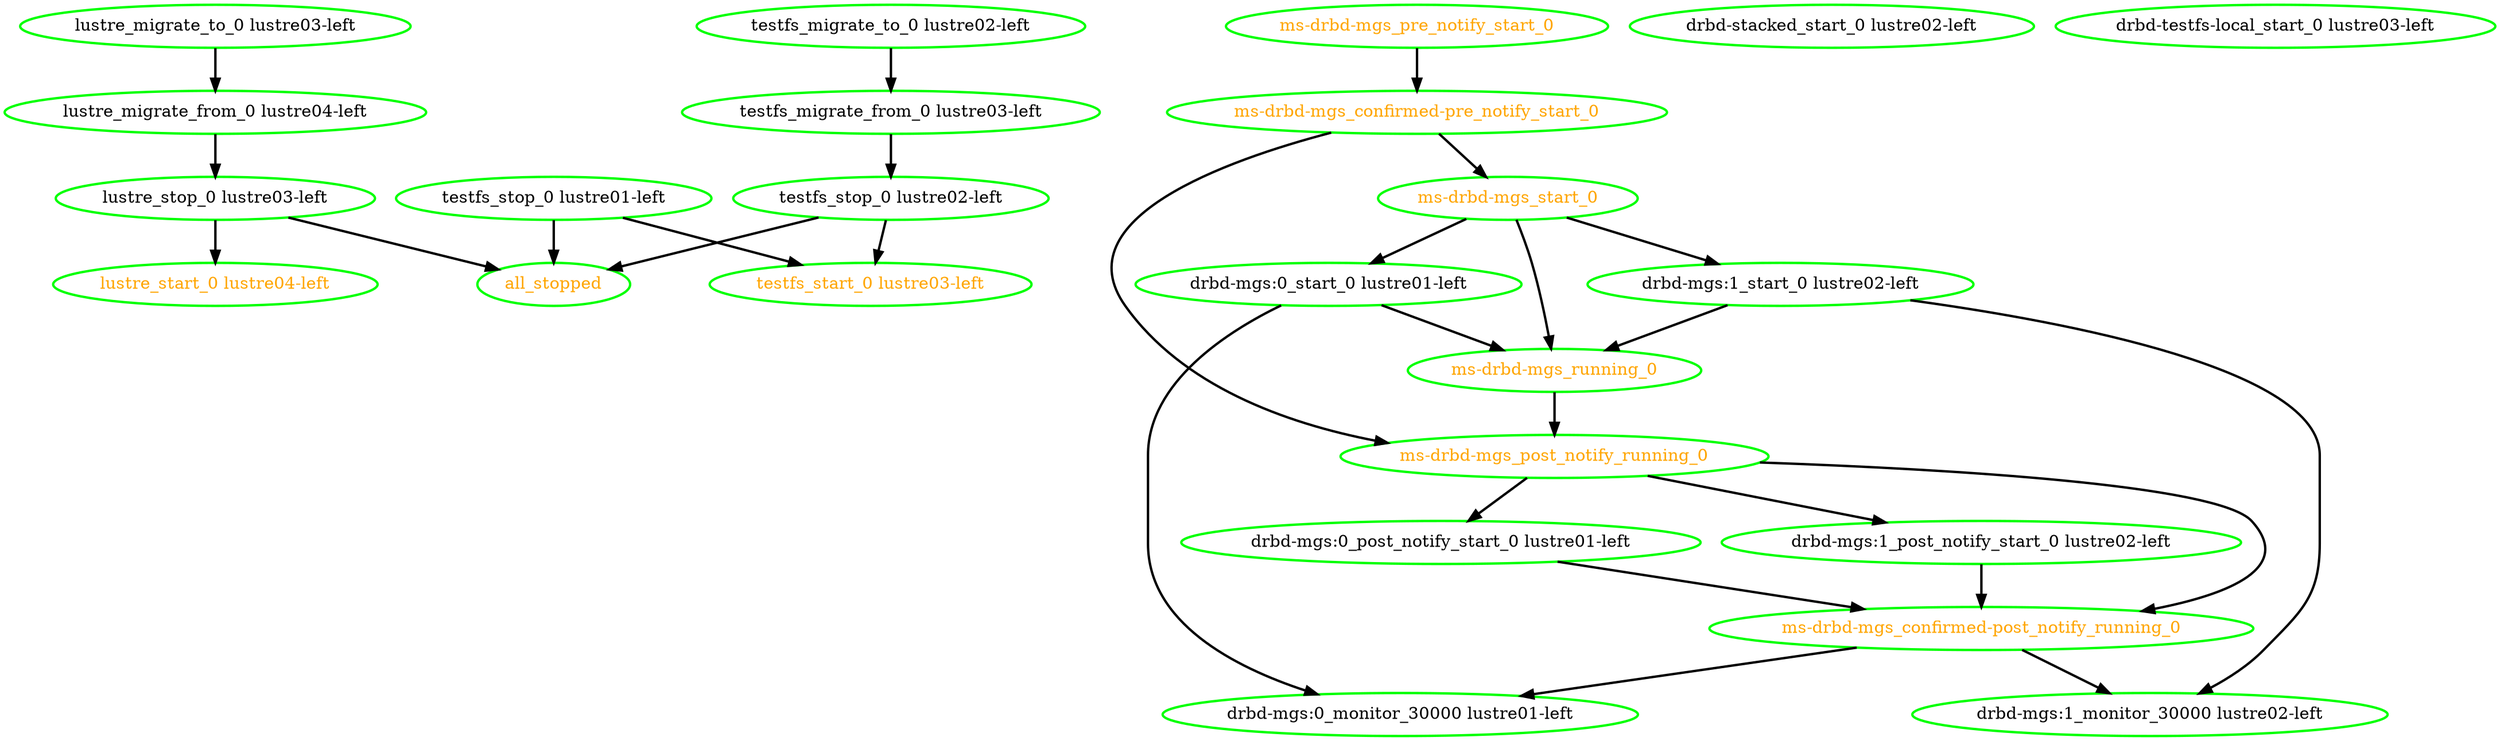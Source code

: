 digraph "g" {
"all_stopped" [ style=bold color="green" fontcolor="orange"]
"drbd-mgs:0_monitor_30000 lustre01-left" [ style=bold color="green" fontcolor="black"]
"drbd-mgs:0_post_notify_start_0 lustre01-left" -> "ms-drbd-mgs_confirmed-post_notify_running_0" [ style = bold]
"drbd-mgs:0_post_notify_start_0 lustre01-left" [ style=bold color="green" fontcolor="black"]
"drbd-mgs:0_start_0 lustre01-left" -> "drbd-mgs:0_monitor_30000 lustre01-left" [ style = bold]
"drbd-mgs:0_start_0 lustre01-left" -> "ms-drbd-mgs_running_0" [ style = bold]
"drbd-mgs:0_start_0 lustre01-left" [ style=bold color="green" fontcolor="black"]
"drbd-mgs:1_monitor_30000 lustre02-left" [ style=bold color="green" fontcolor="black"]
"drbd-mgs:1_post_notify_start_0 lustre02-left" -> "ms-drbd-mgs_confirmed-post_notify_running_0" [ style = bold]
"drbd-mgs:1_post_notify_start_0 lustre02-left" [ style=bold color="green" fontcolor="black"]
"drbd-mgs:1_start_0 lustre02-left" -> "drbd-mgs:1_monitor_30000 lustre02-left" [ style = bold]
"drbd-mgs:1_start_0 lustre02-left" -> "ms-drbd-mgs_running_0" [ style = bold]
"drbd-mgs:1_start_0 lustre02-left" [ style=bold color="green" fontcolor="black"]
"drbd-stacked_start_0 lustre02-left" [ style=bold color="green" fontcolor="black"]
"drbd-testfs-local_start_0 lustre03-left" [ style=bold color="green" fontcolor="black"]
"lustre_migrate_from_0 lustre04-left" -> "lustre_stop_0 lustre03-left" [ style = bold]
"lustre_migrate_from_0 lustre04-left" [ style=bold color="green" fontcolor="black"]
"lustre_migrate_to_0 lustre03-left" -> "lustre_migrate_from_0 lustre04-left" [ style = bold]
"lustre_migrate_to_0 lustre03-left" [ style=bold color="green" fontcolor="black"]
"lustre_start_0 lustre04-left" [ style=bold color="green" fontcolor="orange"]
"lustre_stop_0 lustre03-left" -> "all_stopped" [ style = bold]
"lustre_stop_0 lustre03-left" -> "lustre_start_0 lustre04-left" [ style = bold]
"lustre_stop_0 lustre03-left" [ style=bold color="green" fontcolor="black"]
"ms-drbd-mgs_confirmed-post_notify_running_0" -> "drbd-mgs:0_monitor_30000 lustre01-left" [ style = bold]
"ms-drbd-mgs_confirmed-post_notify_running_0" -> "drbd-mgs:1_monitor_30000 lustre02-left" [ style = bold]
"ms-drbd-mgs_confirmed-post_notify_running_0" [ style=bold color="green" fontcolor="orange"]
"ms-drbd-mgs_confirmed-pre_notify_start_0" -> "ms-drbd-mgs_post_notify_running_0" [ style = bold]
"ms-drbd-mgs_confirmed-pre_notify_start_0" -> "ms-drbd-mgs_start_0" [ style = bold]
"ms-drbd-mgs_confirmed-pre_notify_start_0" [ style=bold color="green" fontcolor="orange"]
"ms-drbd-mgs_post_notify_running_0" -> "drbd-mgs:0_post_notify_start_0 lustre01-left" [ style = bold]
"ms-drbd-mgs_post_notify_running_0" -> "drbd-mgs:1_post_notify_start_0 lustre02-left" [ style = bold]
"ms-drbd-mgs_post_notify_running_0" -> "ms-drbd-mgs_confirmed-post_notify_running_0" [ style = bold]
"ms-drbd-mgs_post_notify_running_0" [ style=bold color="green" fontcolor="orange"]
"ms-drbd-mgs_pre_notify_start_0" -> "ms-drbd-mgs_confirmed-pre_notify_start_0" [ style = bold]
"ms-drbd-mgs_pre_notify_start_0" [ style=bold color="green" fontcolor="orange"]
"ms-drbd-mgs_running_0" -> "ms-drbd-mgs_post_notify_running_0" [ style = bold]
"ms-drbd-mgs_running_0" [ style=bold color="green" fontcolor="orange"]
"ms-drbd-mgs_start_0" -> "drbd-mgs:0_start_0 lustre01-left" [ style = bold]
"ms-drbd-mgs_start_0" -> "drbd-mgs:1_start_0 lustre02-left" [ style = bold]
"ms-drbd-mgs_start_0" -> "ms-drbd-mgs_running_0" [ style = bold]
"ms-drbd-mgs_start_0" [ style=bold color="green" fontcolor="orange"]
"testfs_migrate_from_0 lustre03-left" -> "testfs_stop_0 lustre02-left" [ style = bold]
"testfs_migrate_from_0 lustre03-left" [ style=bold color="green" fontcolor="black"]
"testfs_migrate_to_0 lustre02-left" -> "testfs_migrate_from_0 lustre03-left" [ style = bold]
"testfs_migrate_to_0 lustre02-left" [ style=bold color="green" fontcolor="black"]
"testfs_start_0 lustre03-left" [ style=bold color="green" fontcolor="orange"]
"testfs_stop_0 lustre01-left" -> "all_stopped" [ style = bold]
"testfs_stop_0 lustre01-left" -> "testfs_start_0 lustre03-left" [ style = bold]
"testfs_stop_0 lustre01-left" [ style=bold color="green" fontcolor="black"]
"testfs_stop_0 lustre02-left" -> "all_stopped" [ style = bold]
"testfs_stop_0 lustre02-left" -> "testfs_start_0 lustre03-left" [ style = bold]
"testfs_stop_0 lustre02-left" [ style=bold color="green" fontcolor="black"]
}

